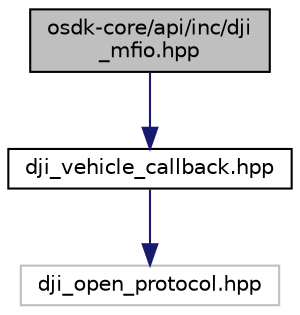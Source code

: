 digraph "osdk-core/api/inc/dji_mfio.hpp"
{
 // INTERACTIVE_SVG=YES
 // LATEX_PDF_SIZE
  edge [fontname="Helvetica",fontsize="10",labelfontname="Helvetica",labelfontsize="10"];
  node [fontname="Helvetica",fontsize="10",shape=record];
  Node1 [label="osdk-core/api/inc/dji\l_mfio.hpp",height=0.2,width=0.4,color="black", fillcolor="grey75", style="filled", fontcolor="black",tooltip="MFIO API for DJI OSDK library."];
  Node1 -> Node2 [color="midnightblue",fontsize="10",style="solid",fontname="Helvetica"];
  Node2 [label="dji_vehicle_callback.hpp",height=0.2,width=0.4,color="black", fillcolor="white", style="filled",URL="$dji__vehicle__callback_8hpp.html",tooltip="Type definition for new Vehicle-style callbacks."];
  Node2 -> Node3 [color="midnightblue",fontsize="10",style="solid",fontname="Helvetica"];
  Node3 [label="dji_open_protocol.hpp",height=0.2,width=0.4,color="grey75", fillcolor="white", style="filled",tooltip=" "];
}

